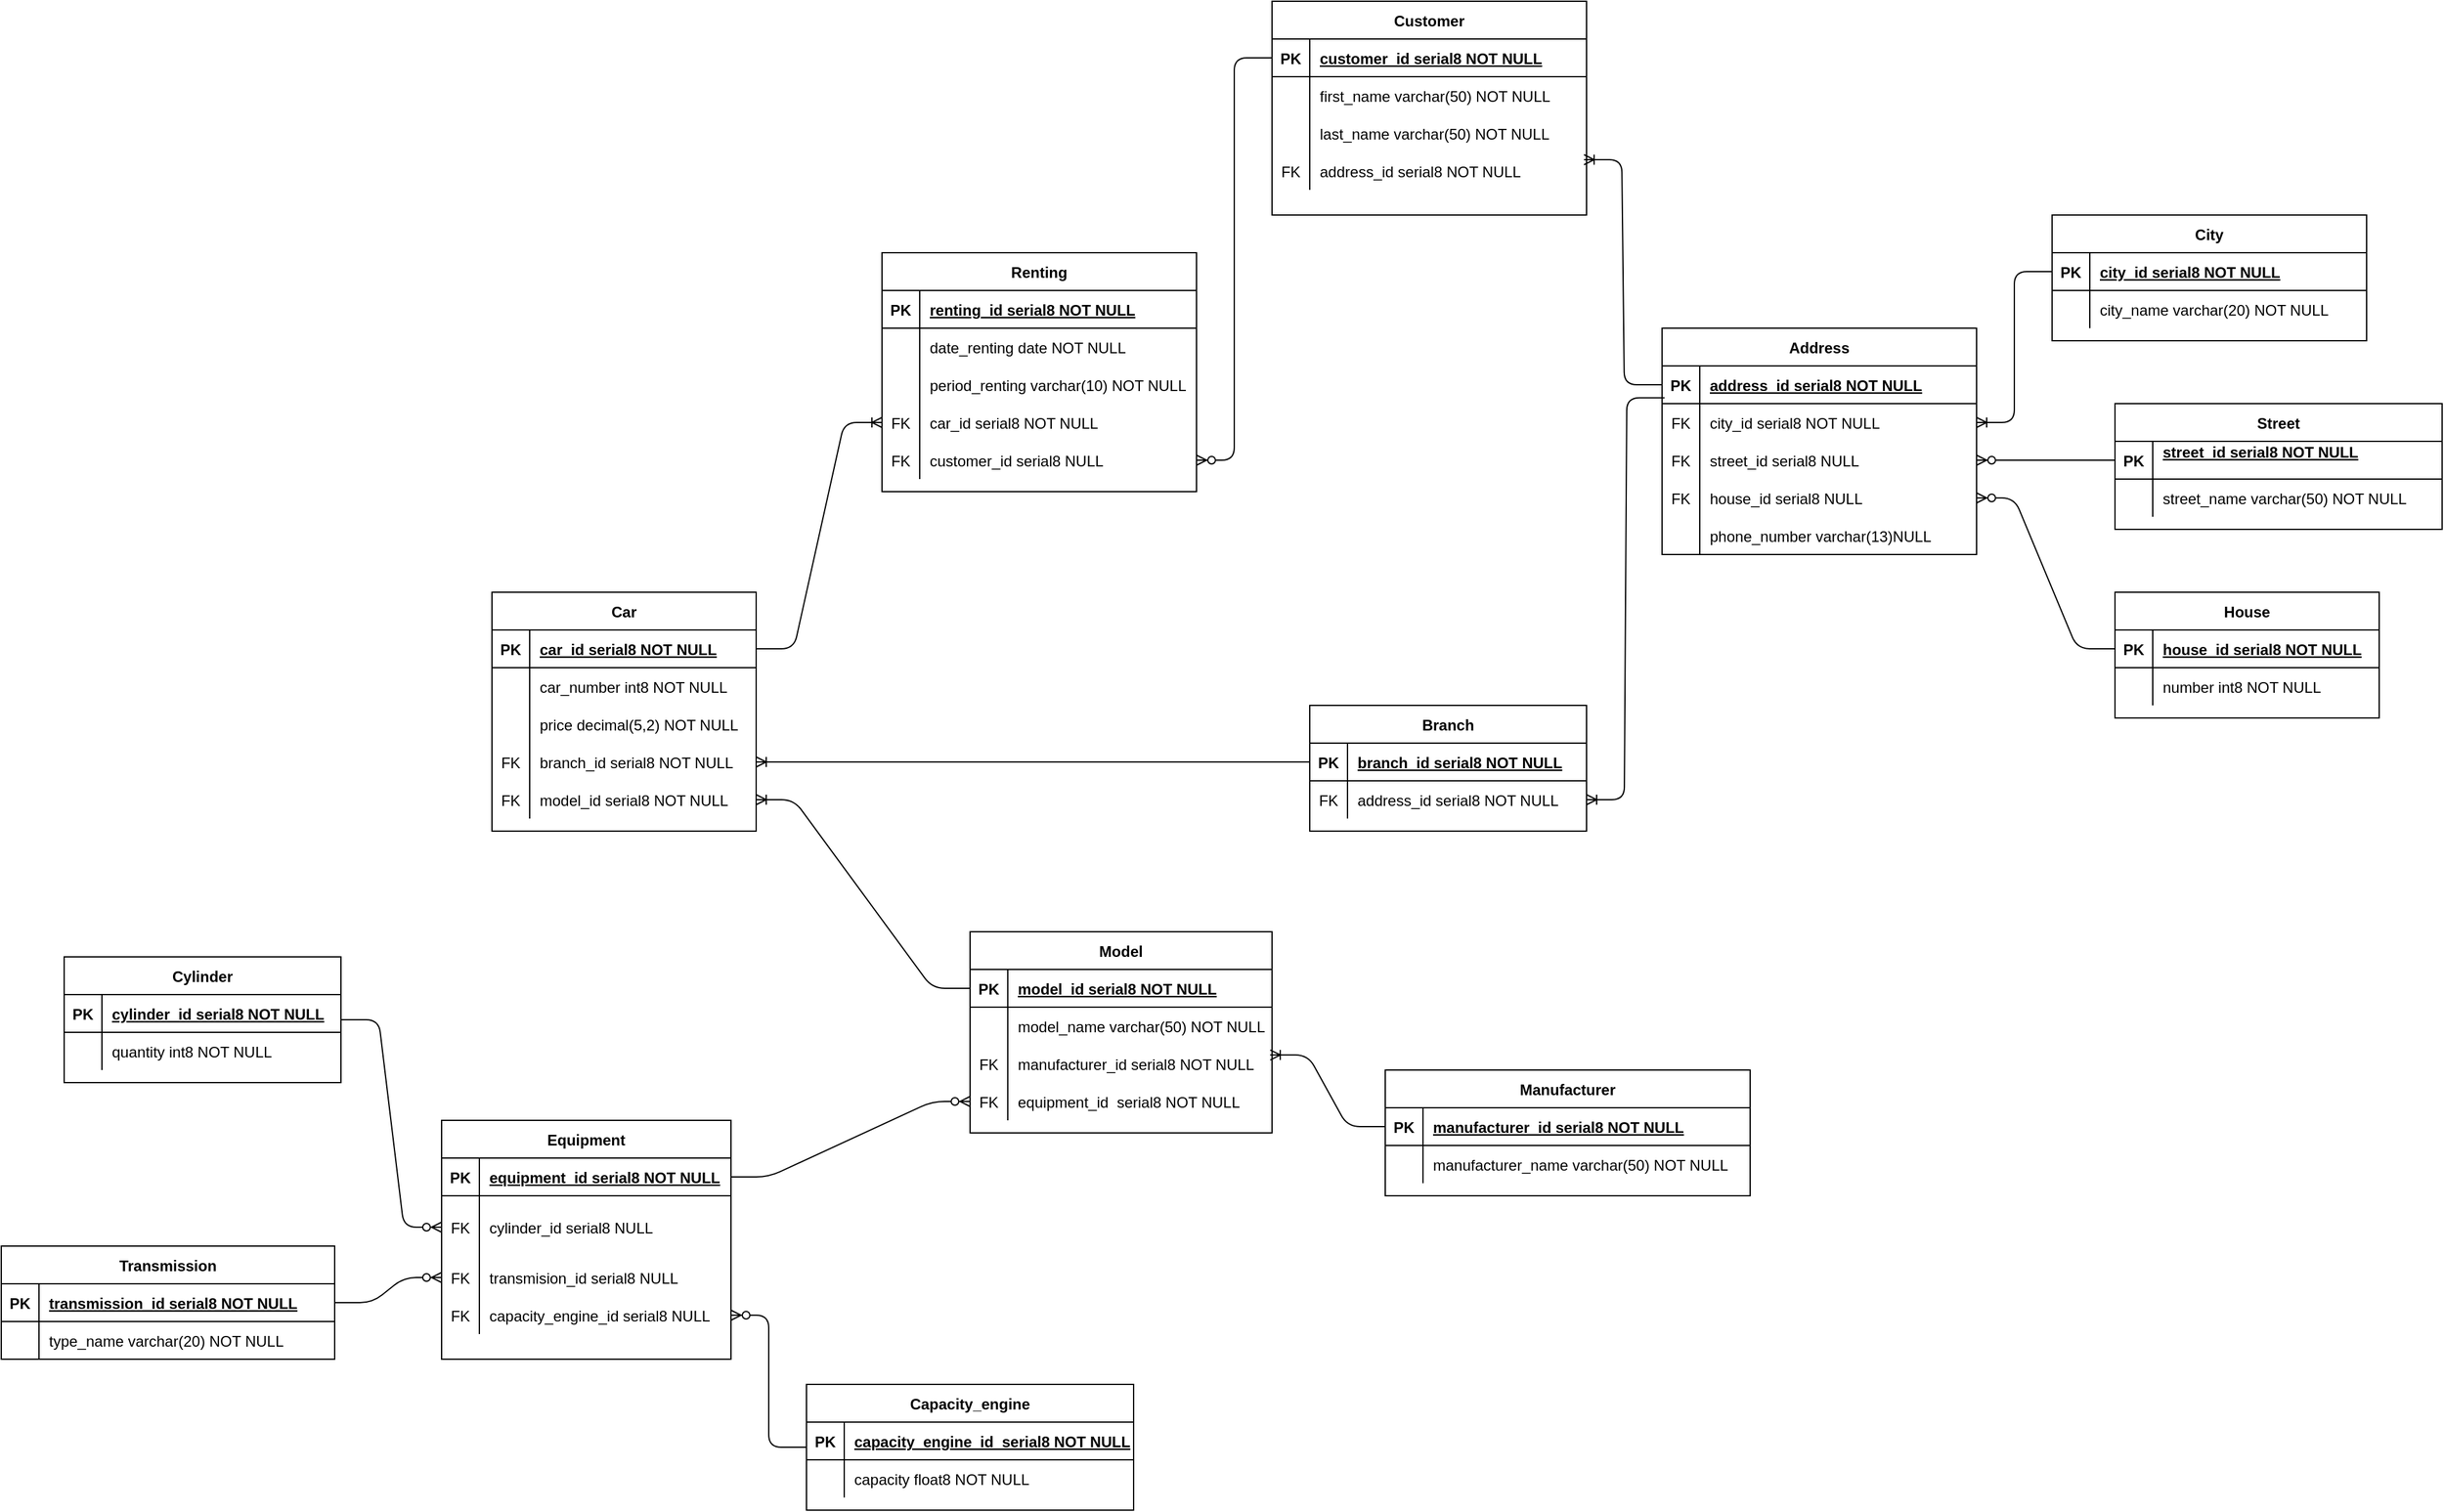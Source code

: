 <mxfile version="14.6.13" type="google"><diagram id="R2lEEEUBdFMjLlhIrx00" name="Page-1"><mxGraphModel dx="2708" dy="1895" grid="1" gridSize="10" guides="1" tooltips="1" connect="1" arrows="0" fold="1" page="1" pageScale="1" pageWidth="850" pageHeight="1100" math="0" shadow="0" extFonts="Permanent Marker^https://fonts.googleapis.com/css?family=Permanent+Marker"><root><mxCell id="0"/><mxCell id="1" parent="0"/><mxCell id="C-vyLk0tnHw3VtMMgP7b-2" value="Address" style="shape=table;startSize=30;container=1;collapsible=1;childLayout=tableLayout;fixedRows=1;rowLines=0;fontStyle=1;align=center;resizeLast=1;" parent="1" vertex="1"><mxGeometry x="630" y="120" width="250" height="180" as="geometry"/></mxCell><mxCell id="C-vyLk0tnHw3VtMMgP7b-3" value="" style="shape=partialRectangle;collapsible=0;dropTarget=0;pointerEvents=0;fillColor=none;points=[[0,0.5],[1,0.5]];portConstraint=eastwest;top=0;left=0;right=0;bottom=1;" parent="C-vyLk0tnHw3VtMMgP7b-2" vertex="1"><mxGeometry y="30" width="250" height="30" as="geometry"/></mxCell><mxCell id="C-vyLk0tnHw3VtMMgP7b-4" value="PK" style="shape=partialRectangle;overflow=hidden;connectable=0;fillColor=none;top=0;left=0;bottom=0;right=0;fontStyle=1;" parent="C-vyLk0tnHw3VtMMgP7b-3" vertex="1"><mxGeometry width="30" height="30" as="geometry"/></mxCell><mxCell id="C-vyLk0tnHw3VtMMgP7b-5" value="address_id serial8 NOT NULL" style="shape=partialRectangle;overflow=hidden;connectable=0;fillColor=none;top=0;left=0;bottom=0;right=0;align=left;spacingLeft=6;fontStyle=5;" parent="C-vyLk0tnHw3VtMMgP7b-3" vertex="1"><mxGeometry x="30" width="220" height="30" as="geometry"/></mxCell><mxCell id="C-vyLk0tnHw3VtMMgP7b-9" value="" style="shape=partialRectangle;collapsible=0;dropTarget=0;pointerEvents=0;fillColor=none;points=[[0,0.5],[1,0.5]];portConstraint=eastwest;top=0;left=0;right=0;bottom=0;" parent="C-vyLk0tnHw3VtMMgP7b-2" vertex="1"><mxGeometry y="60" width="250" height="30" as="geometry"/></mxCell><mxCell id="C-vyLk0tnHw3VtMMgP7b-10" value="FK" style="shape=partialRectangle;overflow=hidden;connectable=0;fillColor=none;top=0;left=0;bottom=0;right=0;" parent="C-vyLk0tnHw3VtMMgP7b-9" vertex="1"><mxGeometry width="30" height="30" as="geometry"/></mxCell><mxCell id="C-vyLk0tnHw3VtMMgP7b-11" value="city_id serial8 NOT NULL" style="shape=partialRectangle;overflow=hidden;connectable=0;fillColor=none;top=0;left=0;bottom=0;right=0;align=left;spacingLeft=6;" parent="C-vyLk0tnHw3VtMMgP7b-9" vertex="1"><mxGeometry x="30" width="220" height="30" as="geometry"/></mxCell><mxCell id="EBqHYZukkpAn7IfvHrwy-91" value="" style="shape=partialRectangle;collapsible=0;dropTarget=0;pointerEvents=0;fillColor=none;points=[[0,0.5],[1,0.5]];portConstraint=eastwest;top=0;left=0;right=0;bottom=0;" vertex="1" parent="C-vyLk0tnHw3VtMMgP7b-2"><mxGeometry y="90" width="250" height="30" as="geometry"/></mxCell><mxCell id="EBqHYZukkpAn7IfvHrwy-92" value="FK" style="shape=partialRectangle;overflow=hidden;connectable=0;fillColor=none;top=0;left=0;bottom=0;right=0;" vertex="1" parent="EBqHYZukkpAn7IfvHrwy-91"><mxGeometry width="30" height="30" as="geometry"/></mxCell><mxCell id="EBqHYZukkpAn7IfvHrwy-93" value="street_id serial8 NULL" style="shape=partialRectangle;overflow=hidden;connectable=0;fillColor=none;top=0;left=0;bottom=0;right=0;align=left;spacingLeft=6;" vertex="1" parent="EBqHYZukkpAn7IfvHrwy-91"><mxGeometry x="30" width="220" height="30" as="geometry"/></mxCell><mxCell id="EBqHYZukkpAn7IfvHrwy-94" value="" style="shape=partialRectangle;collapsible=0;dropTarget=0;pointerEvents=0;fillColor=none;points=[[0,0.5],[1,0.5]];portConstraint=eastwest;top=0;left=0;right=0;bottom=0;" vertex="1" parent="C-vyLk0tnHw3VtMMgP7b-2"><mxGeometry y="120" width="250" height="30" as="geometry"/></mxCell><mxCell id="EBqHYZukkpAn7IfvHrwy-95" value="FK" style="shape=partialRectangle;overflow=hidden;connectable=0;fillColor=none;top=0;left=0;bottom=0;right=0;" vertex="1" parent="EBqHYZukkpAn7IfvHrwy-94"><mxGeometry width="30" height="30" as="geometry"/></mxCell><mxCell id="EBqHYZukkpAn7IfvHrwy-96" value="house_id serial8 NULL" style="shape=partialRectangle;overflow=hidden;connectable=0;fillColor=none;top=0;left=0;bottom=0;right=0;align=left;spacingLeft=6;" vertex="1" parent="EBqHYZukkpAn7IfvHrwy-94"><mxGeometry x="30" width="220" height="30" as="geometry"/></mxCell><mxCell id="EBqHYZukkpAn7IfvHrwy-193" value="" style="shape=partialRectangle;collapsible=0;dropTarget=0;pointerEvents=0;fillColor=none;points=[[0,0.5],[1,0.5]];portConstraint=eastwest;top=0;left=0;right=0;bottom=0;" vertex="1" parent="C-vyLk0tnHw3VtMMgP7b-2"><mxGeometry y="150" width="250" height="30" as="geometry"/></mxCell><mxCell id="EBqHYZukkpAn7IfvHrwy-194" value="" style="shape=partialRectangle;overflow=hidden;connectable=0;fillColor=none;top=0;left=0;bottom=0;right=0;" vertex="1" parent="EBqHYZukkpAn7IfvHrwy-193"><mxGeometry width="30" height="30" as="geometry"/></mxCell><mxCell id="EBqHYZukkpAn7IfvHrwy-195" value="phone_number varchar(13)NULL" style="shape=partialRectangle;overflow=hidden;connectable=0;fillColor=none;top=0;left=0;bottom=0;right=0;align=left;spacingLeft=6;" vertex="1" parent="EBqHYZukkpAn7IfvHrwy-193"><mxGeometry x="30" width="220" height="30" as="geometry"/></mxCell><mxCell id="C-vyLk0tnHw3VtMMgP7b-23" value="Customer" style="shape=table;startSize=30;container=1;collapsible=1;childLayout=tableLayout;fixedRows=1;rowLines=0;fontStyle=1;align=center;resizeLast=1;" parent="1" vertex="1"><mxGeometry x="320" y="-140" width="250" height="170" as="geometry"/></mxCell><mxCell id="C-vyLk0tnHw3VtMMgP7b-24" value="" style="shape=partialRectangle;collapsible=0;dropTarget=0;pointerEvents=0;fillColor=none;points=[[0,0.5],[1,0.5]];portConstraint=eastwest;top=0;left=0;right=0;bottom=1;" parent="C-vyLk0tnHw3VtMMgP7b-23" vertex="1"><mxGeometry y="30" width="250" height="30" as="geometry"/></mxCell><mxCell id="C-vyLk0tnHw3VtMMgP7b-25" value="PK" style="shape=partialRectangle;overflow=hidden;connectable=0;fillColor=none;top=0;left=0;bottom=0;right=0;fontStyle=1;" parent="C-vyLk0tnHw3VtMMgP7b-24" vertex="1"><mxGeometry width="30" height="30" as="geometry"/></mxCell><mxCell id="C-vyLk0tnHw3VtMMgP7b-26" value="customer_id serial8 NOT NULL " style="shape=partialRectangle;overflow=hidden;connectable=0;fillColor=none;top=0;left=0;bottom=0;right=0;align=left;spacingLeft=6;fontStyle=5;" parent="C-vyLk0tnHw3VtMMgP7b-24" vertex="1"><mxGeometry x="30" width="220" height="30" as="geometry"/></mxCell><mxCell id="C-vyLk0tnHw3VtMMgP7b-27" value="" style="shape=partialRectangle;collapsible=0;dropTarget=0;pointerEvents=0;fillColor=none;points=[[0,0.5],[1,0.5]];portConstraint=eastwest;top=0;left=0;right=0;bottom=0;" parent="C-vyLk0tnHw3VtMMgP7b-23" vertex="1"><mxGeometry y="60" width="250" height="30" as="geometry"/></mxCell><mxCell id="C-vyLk0tnHw3VtMMgP7b-28" value="" style="shape=partialRectangle;overflow=hidden;connectable=0;fillColor=none;top=0;left=0;bottom=0;right=0;" parent="C-vyLk0tnHw3VtMMgP7b-27" vertex="1"><mxGeometry width="30" height="30" as="geometry"/></mxCell><mxCell id="C-vyLk0tnHw3VtMMgP7b-29" value="first_name varchar(50) NOT NULL" style="shape=partialRectangle;overflow=hidden;connectable=0;fillColor=none;top=0;left=0;bottom=0;right=0;align=left;spacingLeft=6;" parent="C-vyLk0tnHw3VtMMgP7b-27" vertex="1"><mxGeometry x="30" width="220" height="30" as="geometry"/></mxCell><mxCell id="EBqHYZukkpAn7IfvHrwy-2" value="" style="shape=partialRectangle;collapsible=0;dropTarget=0;pointerEvents=0;fillColor=none;points=[[0,0.5],[1,0.5]];portConstraint=eastwest;top=0;left=0;right=0;bottom=0;" vertex="1" parent="C-vyLk0tnHw3VtMMgP7b-23"><mxGeometry y="90" width="250" height="30" as="geometry"/></mxCell><mxCell id="EBqHYZukkpAn7IfvHrwy-3" value="" style="shape=partialRectangle;overflow=hidden;connectable=0;fillColor=none;top=0;left=0;bottom=0;right=0;" vertex="1" parent="EBqHYZukkpAn7IfvHrwy-2"><mxGeometry width="30" height="30" as="geometry"/></mxCell><mxCell id="EBqHYZukkpAn7IfvHrwy-4" value="last_name varchar(50) NOT NULL" style="shape=partialRectangle;overflow=hidden;connectable=0;fillColor=none;top=0;left=0;bottom=0;right=0;align=left;spacingLeft=6;" vertex="1" parent="EBqHYZukkpAn7IfvHrwy-2"><mxGeometry x="30" width="220" height="30" as="geometry"/></mxCell><mxCell id="EBqHYZukkpAn7IfvHrwy-117" value="" style="shape=partialRectangle;collapsible=0;dropTarget=0;pointerEvents=0;fillColor=none;points=[[0,0.5],[1,0.5]];portConstraint=eastwest;top=0;left=0;right=0;bottom=0;" vertex="1" parent="C-vyLk0tnHw3VtMMgP7b-23"><mxGeometry y="120" width="250" height="30" as="geometry"/></mxCell><mxCell id="EBqHYZukkpAn7IfvHrwy-118" value="FK" style="shape=partialRectangle;overflow=hidden;connectable=0;fillColor=none;top=0;left=0;bottom=0;right=0;" vertex="1" parent="EBqHYZukkpAn7IfvHrwy-117"><mxGeometry width="30" height="30" as="geometry"/></mxCell><mxCell id="EBqHYZukkpAn7IfvHrwy-119" value="address_id serial8 NOT NULL" style="shape=partialRectangle;overflow=hidden;connectable=0;fillColor=none;top=0;left=0;bottom=0;right=0;align=left;spacingLeft=6;" vertex="1" parent="EBqHYZukkpAn7IfvHrwy-117"><mxGeometry x="30" width="220" height="30" as="geometry"/></mxCell><mxCell id="EBqHYZukkpAn7IfvHrwy-8" value="Branch" style="shape=table;startSize=30;container=1;collapsible=1;childLayout=tableLayout;fixedRows=1;rowLines=0;fontStyle=1;align=center;resizeLast=1;" vertex="1" parent="1"><mxGeometry x="350" y="420" width="220" height="100" as="geometry"/></mxCell><mxCell id="EBqHYZukkpAn7IfvHrwy-9" value="" style="shape=partialRectangle;collapsible=0;dropTarget=0;pointerEvents=0;fillColor=none;top=0;left=0;bottom=1;right=0;points=[[0,0.5],[1,0.5]];portConstraint=eastwest;" vertex="1" parent="EBqHYZukkpAn7IfvHrwy-8"><mxGeometry y="30" width="220" height="30" as="geometry"/></mxCell><mxCell id="EBqHYZukkpAn7IfvHrwy-10" value="PK" style="shape=partialRectangle;connectable=0;fillColor=none;top=0;left=0;bottom=0;right=0;fontStyle=1;overflow=hidden;" vertex="1" parent="EBqHYZukkpAn7IfvHrwy-9"><mxGeometry width="30" height="30" as="geometry"/></mxCell><mxCell id="EBqHYZukkpAn7IfvHrwy-11" value="branch_id serial8 NOT NULL" style="shape=partialRectangle;connectable=0;fillColor=none;top=0;left=0;bottom=0;right=0;align=left;spacingLeft=6;fontStyle=5;overflow=hidden;" vertex="1" parent="EBqHYZukkpAn7IfvHrwy-9"><mxGeometry x="30" width="190" height="30" as="geometry"/></mxCell><mxCell id="EBqHYZukkpAn7IfvHrwy-18" value="" style="shape=partialRectangle;collapsible=0;dropTarget=0;pointerEvents=0;fillColor=none;top=0;left=0;bottom=0;right=0;points=[[0,0.5],[1,0.5]];portConstraint=eastwest;" vertex="1" parent="EBqHYZukkpAn7IfvHrwy-8"><mxGeometry y="60" width="220" height="30" as="geometry"/></mxCell><mxCell id="EBqHYZukkpAn7IfvHrwy-19" value="FK" style="shape=partialRectangle;connectable=0;fillColor=none;top=0;left=0;bottom=0;right=0;editable=1;overflow=hidden;" vertex="1" parent="EBqHYZukkpAn7IfvHrwy-18"><mxGeometry width="30" height="30" as="geometry"/></mxCell><mxCell id="EBqHYZukkpAn7IfvHrwy-20" value="address_id serial8 NOT NULL" style="shape=partialRectangle;connectable=0;fillColor=none;top=0;left=0;bottom=0;right=0;align=left;spacingLeft=6;overflow=hidden;" vertex="1" parent="EBqHYZukkpAn7IfvHrwy-18"><mxGeometry x="30" width="190" height="30" as="geometry"/></mxCell><mxCell id="EBqHYZukkpAn7IfvHrwy-21" value="Car" style="shape=table;startSize=30;container=1;collapsible=1;childLayout=tableLayout;fixedRows=1;rowLines=0;fontStyle=1;align=center;resizeLast=1;" vertex="1" parent="1"><mxGeometry x="-300" y="330" width="210" height="190" as="geometry"/></mxCell><mxCell id="EBqHYZukkpAn7IfvHrwy-22" value="" style="shape=partialRectangle;collapsible=0;dropTarget=0;pointerEvents=0;fillColor=none;top=0;left=0;bottom=1;right=0;points=[[0,0.5],[1,0.5]];portConstraint=eastwest;" vertex="1" parent="EBqHYZukkpAn7IfvHrwy-21"><mxGeometry y="30" width="210" height="30" as="geometry"/></mxCell><mxCell id="EBqHYZukkpAn7IfvHrwy-23" value="PK" style="shape=partialRectangle;connectable=0;fillColor=none;top=0;left=0;bottom=0;right=0;fontStyle=1;overflow=hidden;" vertex="1" parent="EBqHYZukkpAn7IfvHrwy-22"><mxGeometry width="30" height="30" as="geometry"/></mxCell><mxCell id="EBqHYZukkpAn7IfvHrwy-24" value="car_id serial8 NOT NULL" style="shape=partialRectangle;connectable=0;fillColor=none;top=0;left=0;bottom=0;right=0;align=left;spacingLeft=6;fontStyle=5;overflow=hidden;" vertex="1" parent="EBqHYZukkpAn7IfvHrwy-22"><mxGeometry x="30" width="180" height="30" as="geometry"/></mxCell><mxCell id="EBqHYZukkpAn7IfvHrwy-25" value="" style="shape=partialRectangle;collapsible=0;dropTarget=0;pointerEvents=0;fillColor=none;top=0;left=0;bottom=0;right=0;points=[[0,0.5],[1,0.5]];portConstraint=eastwest;" vertex="1" parent="EBqHYZukkpAn7IfvHrwy-21"><mxGeometry y="60" width="210" height="30" as="geometry"/></mxCell><mxCell id="EBqHYZukkpAn7IfvHrwy-26" value="" style="shape=partialRectangle;connectable=0;fillColor=none;top=0;left=0;bottom=0;right=0;editable=1;overflow=hidden;" vertex="1" parent="EBqHYZukkpAn7IfvHrwy-25"><mxGeometry width="30" height="30" as="geometry"/></mxCell><mxCell id="EBqHYZukkpAn7IfvHrwy-27" value="car_number int8 NOT NULL" style="shape=partialRectangle;connectable=0;fillColor=none;top=0;left=0;bottom=0;right=0;align=left;spacingLeft=6;overflow=hidden;" vertex="1" parent="EBqHYZukkpAn7IfvHrwy-25"><mxGeometry x="30" width="180" height="30" as="geometry"/></mxCell><mxCell id="EBqHYZukkpAn7IfvHrwy-28" value="" style="shape=partialRectangle;collapsible=0;dropTarget=0;pointerEvents=0;fillColor=none;top=0;left=0;bottom=0;right=0;points=[[0,0.5],[1,0.5]];portConstraint=eastwest;" vertex="1" parent="EBqHYZukkpAn7IfvHrwy-21"><mxGeometry y="90" width="210" height="30" as="geometry"/></mxCell><mxCell id="EBqHYZukkpAn7IfvHrwy-29" value="" style="shape=partialRectangle;connectable=0;fillColor=none;top=0;left=0;bottom=0;right=0;editable=1;overflow=hidden;" vertex="1" parent="EBqHYZukkpAn7IfvHrwy-28"><mxGeometry width="30" height="30" as="geometry"/></mxCell><mxCell id="EBqHYZukkpAn7IfvHrwy-30" value="price decimal(5,2) NOT NULL" style="shape=partialRectangle;connectable=0;fillColor=none;top=0;left=0;bottom=0;right=0;align=left;spacingLeft=6;overflow=hidden;" vertex="1" parent="EBqHYZukkpAn7IfvHrwy-28"><mxGeometry x="30" width="180" height="30" as="geometry"/></mxCell><mxCell id="EBqHYZukkpAn7IfvHrwy-123" value="" style="shape=partialRectangle;collapsible=0;dropTarget=0;pointerEvents=0;fillColor=none;top=0;left=0;bottom=0;right=0;points=[[0,0.5],[1,0.5]];portConstraint=eastwest;" vertex="1" parent="EBqHYZukkpAn7IfvHrwy-21"><mxGeometry y="120" width="210" height="30" as="geometry"/></mxCell><mxCell id="EBqHYZukkpAn7IfvHrwy-124" value="FK" style="shape=partialRectangle;connectable=0;fillColor=none;top=0;left=0;bottom=0;right=0;editable=1;overflow=hidden;" vertex="1" parent="EBqHYZukkpAn7IfvHrwy-123"><mxGeometry width="30" height="30" as="geometry"/></mxCell><mxCell id="EBqHYZukkpAn7IfvHrwy-125" value="branch_id serial8 NOT NULL" style="shape=partialRectangle;connectable=0;fillColor=none;top=0;left=0;bottom=0;right=0;align=left;spacingLeft=6;overflow=hidden;" vertex="1" parent="EBqHYZukkpAn7IfvHrwy-123"><mxGeometry x="30" width="180" height="30" as="geometry"/></mxCell><mxCell id="EBqHYZukkpAn7IfvHrwy-126" value="" style="shape=partialRectangle;collapsible=0;dropTarget=0;pointerEvents=0;fillColor=none;top=0;left=0;bottom=0;right=0;points=[[0,0.5],[1,0.5]];portConstraint=eastwest;" vertex="1" parent="EBqHYZukkpAn7IfvHrwy-21"><mxGeometry y="150" width="210" height="30" as="geometry"/></mxCell><mxCell id="EBqHYZukkpAn7IfvHrwy-127" value="FK" style="shape=partialRectangle;connectable=0;fillColor=none;top=0;left=0;bottom=0;right=0;editable=1;overflow=hidden;" vertex="1" parent="EBqHYZukkpAn7IfvHrwy-126"><mxGeometry width="30" height="30" as="geometry"/></mxCell><mxCell id="EBqHYZukkpAn7IfvHrwy-128" value="model_id serial8 NOT NULL" style="shape=partialRectangle;connectable=0;fillColor=none;top=0;left=0;bottom=0;right=0;align=left;spacingLeft=6;overflow=hidden;" vertex="1" parent="EBqHYZukkpAn7IfvHrwy-126"><mxGeometry x="30" width="180" height="30" as="geometry"/></mxCell><mxCell id="EBqHYZukkpAn7IfvHrwy-34" value="Manufacturer" style="shape=table;startSize=30;container=1;collapsible=1;childLayout=tableLayout;fixedRows=1;rowLines=0;fontStyle=1;align=center;resizeLast=1;" vertex="1" parent="1"><mxGeometry x="410" y="710" width="290" height="100" as="geometry"/></mxCell><mxCell id="EBqHYZukkpAn7IfvHrwy-35" value="" style="shape=partialRectangle;collapsible=0;dropTarget=0;pointerEvents=0;fillColor=none;top=0;left=0;bottom=1;right=0;points=[[0,0.5],[1,0.5]];portConstraint=eastwest;" vertex="1" parent="EBqHYZukkpAn7IfvHrwy-34"><mxGeometry y="30" width="290" height="30" as="geometry"/></mxCell><mxCell id="EBqHYZukkpAn7IfvHrwy-36" value="PK" style="shape=partialRectangle;connectable=0;fillColor=none;top=0;left=0;bottom=0;right=0;fontStyle=1;overflow=hidden;" vertex="1" parent="EBqHYZukkpAn7IfvHrwy-35"><mxGeometry width="30" height="30" as="geometry"/></mxCell><mxCell id="EBqHYZukkpAn7IfvHrwy-37" value="manufacturer_id serial8 NOT NULL" style="shape=partialRectangle;connectable=0;fillColor=none;top=0;left=0;bottom=0;right=0;align=left;spacingLeft=6;fontStyle=5;overflow=hidden;" vertex="1" parent="EBqHYZukkpAn7IfvHrwy-35"><mxGeometry x="30" width="260" height="30" as="geometry"/></mxCell><mxCell id="EBqHYZukkpAn7IfvHrwy-38" value="" style="shape=partialRectangle;collapsible=0;dropTarget=0;pointerEvents=0;fillColor=none;top=0;left=0;bottom=0;right=0;points=[[0,0.5],[1,0.5]];portConstraint=eastwest;" vertex="1" parent="EBqHYZukkpAn7IfvHrwy-34"><mxGeometry y="60" width="290" height="30" as="geometry"/></mxCell><mxCell id="EBqHYZukkpAn7IfvHrwy-39" value="" style="shape=partialRectangle;connectable=0;fillColor=none;top=0;left=0;bottom=0;right=0;editable=1;overflow=hidden;" vertex="1" parent="EBqHYZukkpAn7IfvHrwy-38"><mxGeometry width="30" height="30" as="geometry"/></mxCell><mxCell id="EBqHYZukkpAn7IfvHrwy-40" value="manufacturer_name varchar(50) NOT NULL" style="shape=partialRectangle;connectable=0;fillColor=none;top=0;left=0;bottom=0;right=0;align=left;spacingLeft=6;overflow=hidden;" vertex="1" parent="EBqHYZukkpAn7IfvHrwy-38"><mxGeometry x="30" width="260" height="30" as="geometry"/></mxCell><mxCell id="EBqHYZukkpAn7IfvHrwy-47" value="Model" style="shape=table;startSize=30;container=1;collapsible=1;childLayout=tableLayout;fixedRows=1;rowLines=0;fontStyle=1;align=center;resizeLast=1;" vertex="1" parent="1"><mxGeometry x="80" y="600" width="240" height="160" as="geometry"/></mxCell><mxCell id="EBqHYZukkpAn7IfvHrwy-48" value="" style="shape=partialRectangle;collapsible=0;dropTarget=0;pointerEvents=0;fillColor=none;top=0;left=0;bottom=1;right=0;points=[[0,0.5],[1,0.5]];portConstraint=eastwest;" vertex="1" parent="EBqHYZukkpAn7IfvHrwy-47"><mxGeometry y="30" width="240" height="30" as="geometry"/></mxCell><mxCell id="EBqHYZukkpAn7IfvHrwy-49" value="PK" style="shape=partialRectangle;connectable=0;fillColor=none;top=0;left=0;bottom=0;right=0;fontStyle=1;overflow=hidden;" vertex="1" parent="EBqHYZukkpAn7IfvHrwy-48"><mxGeometry width="30" height="30" as="geometry"/></mxCell><mxCell id="EBqHYZukkpAn7IfvHrwy-50" value="model_id serial8 NOT NULL" style="shape=partialRectangle;connectable=0;fillColor=none;top=0;left=0;bottom=0;right=0;align=left;spacingLeft=6;fontStyle=5;overflow=hidden;" vertex="1" parent="EBqHYZukkpAn7IfvHrwy-48"><mxGeometry x="30" width="210" height="30" as="geometry"/></mxCell><mxCell id="EBqHYZukkpAn7IfvHrwy-51" value="" style="shape=partialRectangle;collapsible=0;dropTarget=0;pointerEvents=0;fillColor=none;top=0;left=0;bottom=0;right=0;points=[[0,0.5],[1,0.5]];portConstraint=eastwest;" vertex="1" parent="EBqHYZukkpAn7IfvHrwy-47"><mxGeometry y="60" width="240" height="30" as="geometry"/></mxCell><mxCell id="EBqHYZukkpAn7IfvHrwy-52" value="" style="shape=partialRectangle;connectable=0;fillColor=none;top=0;left=0;bottom=0;right=0;editable=1;overflow=hidden;" vertex="1" parent="EBqHYZukkpAn7IfvHrwy-51"><mxGeometry width="30" height="30" as="geometry"/></mxCell><mxCell id="EBqHYZukkpAn7IfvHrwy-53" value="model_name varchar(50) NOT NULL" style="shape=partialRectangle;connectable=0;fillColor=none;top=0;left=0;bottom=0;right=0;align=left;spacingLeft=6;overflow=hidden;" vertex="1" parent="EBqHYZukkpAn7IfvHrwy-51"><mxGeometry x="30" width="210" height="30" as="geometry"/></mxCell><mxCell id="EBqHYZukkpAn7IfvHrwy-100" value="" style="shape=partialRectangle;collapsible=0;dropTarget=0;pointerEvents=0;fillColor=none;top=0;left=0;bottom=0;right=0;points=[[0,0.5],[1,0.5]];portConstraint=eastwest;" vertex="1" parent="EBqHYZukkpAn7IfvHrwy-47"><mxGeometry y="90" width="240" height="30" as="geometry"/></mxCell><mxCell id="EBqHYZukkpAn7IfvHrwy-101" value="FK" style="shape=partialRectangle;connectable=0;fillColor=none;top=0;left=0;bottom=0;right=0;editable=1;overflow=hidden;" vertex="1" parent="EBqHYZukkpAn7IfvHrwy-100"><mxGeometry width="30" height="30" as="geometry"/></mxCell><mxCell id="EBqHYZukkpAn7IfvHrwy-102" value="manufacturer_id serial8 NOT NULL" style="shape=partialRectangle;connectable=0;fillColor=none;top=0;left=0;bottom=0;right=0;align=left;spacingLeft=6;overflow=hidden;" vertex="1" parent="EBqHYZukkpAn7IfvHrwy-100"><mxGeometry x="30" width="210" height="30" as="geometry"/></mxCell><mxCell id="EBqHYZukkpAn7IfvHrwy-197" value="" style="shape=partialRectangle;collapsible=0;dropTarget=0;pointerEvents=0;fillColor=none;top=0;left=0;bottom=0;right=0;points=[[0,0.5],[1,0.5]];portConstraint=eastwest;" vertex="1" parent="EBqHYZukkpAn7IfvHrwy-47"><mxGeometry y="120" width="240" height="30" as="geometry"/></mxCell><mxCell id="EBqHYZukkpAn7IfvHrwy-198" value="FK" style="shape=partialRectangle;connectable=0;fillColor=none;top=0;left=0;bottom=0;right=0;editable=1;overflow=hidden;" vertex="1" parent="EBqHYZukkpAn7IfvHrwy-197"><mxGeometry width="30" height="30" as="geometry"/></mxCell><mxCell id="EBqHYZukkpAn7IfvHrwy-199" value="equipment_id  serial8 NOT NULL" style="shape=partialRectangle;connectable=0;fillColor=none;top=0;left=0;bottom=0;right=0;align=left;spacingLeft=6;overflow=hidden;" vertex="1" parent="EBqHYZukkpAn7IfvHrwy-197"><mxGeometry x="30" width="210" height="30" as="geometry"/></mxCell><mxCell id="EBqHYZukkpAn7IfvHrwy-60" value="Transmission" style="shape=table;startSize=30;container=1;collapsible=1;childLayout=tableLayout;fixedRows=1;rowLines=0;fontStyle=1;align=center;resizeLast=1;" vertex="1" parent="1"><mxGeometry x="-690" y="850" width="265" height="90" as="geometry"/></mxCell><mxCell id="EBqHYZukkpAn7IfvHrwy-61" value="" style="shape=partialRectangle;collapsible=0;dropTarget=0;pointerEvents=0;fillColor=none;top=0;left=0;bottom=1;right=0;points=[[0,0.5],[1,0.5]];portConstraint=eastwest;" vertex="1" parent="EBqHYZukkpAn7IfvHrwy-60"><mxGeometry y="30" width="265" height="30" as="geometry"/></mxCell><mxCell id="EBqHYZukkpAn7IfvHrwy-62" value="PK" style="shape=partialRectangle;connectable=0;fillColor=none;top=0;left=0;bottom=0;right=0;fontStyle=1;overflow=hidden;" vertex="1" parent="EBqHYZukkpAn7IfvHrwy-61"><mxGeometry width="30" height="30" as="geometry"/></mxCell><mxCell id="EBqHYZukkpAn7IfvHrwy-63" value="transmission_id serial8 NOT NULL" style="shape=partialRectangle;connectable=0;fillColor=none;top=0;left=0;bottom=0;right=0;align=left;spacingLeft=6;fontStyle=5;overflow=hidden;" vertex="1" parent="EBqHYZukkpAn7IfvHrwy-61"><mxGeometry x="30" width="235" height="30" as="geometry"/></mxCell><mxCell id="EBqHYZukkpAn7IfvHrwy-64" value="" style="shape=partialRectangle;collapsible=0;dropTarget=0;pointerEvents=0;fillColor=none;top=0;left=0;bottom=0;right=0;points=[[0,0.5],[1,0.5]];portConstraint=eastwest;" vertex="1" parent="EBqHYZukkpAn7IfvHrwy-60"><mxGeometry y="60" width="265" height="30" as="geometry"/></mxCell><mxCell id="EBqHYZukkpAn7IfvHrwy-65" value="" style="shape=partialRectangle;connectable=0;fillColor=none;top=0;left=0;bottom=0;right=0;editable=1;overflow=hidden;" vertex="1" parent="EBqHYZukkpAn7IfvHrwy-64"><mxGeometry width="30" height="30" as="geometry"/></mxCell><mxCell id="EBqHYZukkpAn7IfvHrwy-66" value="type_name varchar(20) NOT NULL" style="shape=partialRectangle;connectable=0;fillColor=none;top=0;left=0;bottom=0;right=0;align=left;spacingLeft=6;overflow=hidden;" vertex="1" parent="EBqHYZukkpAn7IfvHrwy-64"><mxGeometry x="30" width="235" height="30" as="geometry"/></mxCell><mxCell id="EBqHYZukkpAn7IfvHrwy-73" value="City" style="shape=table;startSize=30;container=1;collapsible=1;childLayout=tableLayout;fixedRows=1;rowLines=0;fontStyle=1;align=center;resizeLast=1;" vertex="1" parent="1"><mxGeometry x="940" y="30" width="250" height="100" as="geometry"/></mxCell><mxCell id="EBqHYZukkpAn7IfvHrwy-74" value="" style="shape=partialRectangle;collapsible=0;dropTarget=0;pointerEvents=0;fillColor=none;top=0;left=0;bottom=1;right=0;points=[[0,0.5],[1,0.5]];portConstraint=eastwest;" vertex="1" parent="EBqHYZukkpAn7IfvHrwy-73"><mxGeometry y="30" width="250" height="30" as="geometry"/></mxCell><mxCell id="EBqHYZukkpAn7IfvHrwy-75" value="PK" style="shape=partialRectangle;connectable=0;fillColor=none;top=0;left=0;bottom=0;right=0;fontStyle=1;overflow=hidden;" vertex="1" parent="EBqHYZukkpAn7IfvHrwy-74"><mxGeometry width="30" height="30" as="geometry"/></mxCell><mxCell id="EBqHYZukkpAn7IfvHrwy-76" value="city_id serial8 NOT NULL" style="shape=partialRectangle;connectable=0;fillColor=none;top=0;left=0;bottom=0;right=0;align=left;spacingLeft=6;fontStyle=5;overflow=hidden;" vertex="1" parent="EBqHYZukkpAn7IfvHrwy-74"><mxGeometry x="30" width="220" height="30" as="geometry"/></mxCell><mxCell id="EBqHYZukkpAn7IfvHrwy-80" value="" style="shape=partialRectangle;collapsible=0;dropTarget=0;pointerEvents=0;fillColor=none;top=0;left=0;bottom=0;right=0;points=[[0,0.5],[1,0.5]];portConstraint=eastwest;" vertex="1" parent="EBqHYZukkpAn7IfvHrwy-73"><mxGeometry y="60" width="250" height="30" as="geometry"/></mxCell><mxCell id="EBqHYZukkpAn7IfvHrwy-81" value="" style="shape=partialRectangle;connectable=0;fillColor=none;top=0;left=0;bottom=0;right=0;editable=1;overflow=hidden;" vertex="1" parent="EBqHYZukkpAn7IfvHrwy-80"><mxGeometry width="30" height="30" as="geometry"/></mxCell><mxCell id="EBqHYZukkpAn7IfvHrwy-82" value="city_name varchar(20) NOT NULL" style="shape=partialRectangle;connectable=0;fillColor=none;top=0;left=0;bottom=0;right=0;align=left;spacingLeft=6;overflow=hidden;" vertex="1" parent="EBqHYZukkpAn7IfvHrwy-80"><mxGeometry x="30" width="220" height="30" as="geometry"/></mxCell><mxCell id="EBqHYZukkpAn7IfvHrwy-86" value="" style="edgeStyle=entityRelationEdgeStyle;fontSize=12;html=1;endArrow=ERoneToMany;exitX=0;exitY=0.5;exitDx=0;exitDy=0;" edge="1" parent="1" source="EBqHYZukkpAn7IfvHrwy-74" target="C-vyLk0tnHw3VtMMgP7b-9"><mxGeometry width="100" height="100" relative="1" as="geometry"><mxPoint x="920" y="290" as="sourcePoint"/><mxPoint x="470" y="170" as="targetPoint"/></mxGeometry></mxCell><mxCell id="EBqHYZukkpAn7IfvHrwy-103" value="" style="edgeStyle=entityRelationEdgeStyle;fontSize=12;html=1;endArrow=ERzeroToMany;endFill=1;entryX=0;entryY=0.5;entryDx=0;entryDy=0;" edge="1" parent="1" source="EBqHYZukkpAn7IfvHrwy-61" target="EBqHYZukkpAn7IfvHrwy-154"><mxGeometry width="100" height="100" relative="1" as="geometry"><mxPoint x="190" y="820" as="sourcePoint"/><mxPoint x="290" y="720" as="targetPoint"/></mxGeometry></mxCell><mxCell id="EBqHYZukkpAn7IfvHrwy-104" value="" style="edgeStyle=entityRelationEdgeStyle;fontSize=12;html=1;endArrow=ERoneToMany;entryX=0.994;entryY=0.267;entryDx=0;entryDy=0;entryPerimeter=0;exitX=0;exitY=0.5;exitDx=0;exitDy=0;" edge="1" parent="1" source="EBqHYZukkpAn7IfvHrwy-35" target="EBqHYZukkpAn7IfvHrwy-100"><mxGeometry width="100" height="100" relative="1" as="geometry"><mxPoint x="190" y="790" as="sourcePoint"/><mxPoint x="290" y="690" as="targetPoint"/></mxGeometry></mxCell><mxCell id="EBqHYZukkpAn7IfvHrwy-105" value="" style="edgeStyle=entityRelationEdgeStyle;fontSize=12;html=1;endArrow=ERoneToMany;" edge="1" parent="1" source="EBqHYZukkpAn7IfvHrwy-48" target="EBqHYZukkpAn7IfvHrwy-126"><mxGeometry width="100" height="100" relative="1" as="geometry"><mxPoint x="190" y="690" as="sourcePoint"/><mxPoint x="320" y="480" as="targetPoint"/></mxGeometry></mxCell><mxCell id="EBqHYZukkpAn7IfvHrwy-122" value="" style="edgeStyle=entityRelationEdgeStyle;fontSize=12;html=1;endArrow=ERoneToMany;exitX=0;exitY=0.5;exitDx=0;exitDy=0;entryX=1;entryY=0.5;entryDx=0;entryDy=0;" edge="1" parent="1" source="EBqHYZukkpAn7IfvHrwy-9" target="EBqHYZukkpAn7IfvHrwy-123"><mxGeometry width="100" height="100" relative="1" as="geometry"><mxPoint x="480" y="520" as="sourcePoint"/><mxPoint x="340" y="420" as="targetPoint"/></mxGeometry></mxCell><mxCell id="EBqHYZukkpAn7IfvHrwy-129" value="" style="edgeStyle=entityRelationEdgeStyle;fontSize=12;html=1;endArrow=ERoneToMany;exitX=0.008;exitY=0.844;exitDx=0;exitDy=0;exitPerimeter=0;entryX=1;entryY=0.5;entryDx=0;entryDy=0;" edge="1" parent="1" source="C-vyLk0tnHw3VtMMgP7b-3" target="EBqHYZukkpAn7IfvHrwy-18"><mxGeometry width="100" height="100" relative="1" as="geometry"><mxPoint x="780" y="440" as="sourcePoint"/><mxPoint x="880" y="340" as="targetPoint"/></mxGeometry></mxCell><mxCell id="EBqHYZukkpAn7IfvHrwy-133" value="" style="edgeStyle=entityRelationEdgeStyle;fontSize=12;html=1;endArrow=ERoneToMany;exitX=0;exitY=0.5;exitDx=0;exitDy=0;entryX=0.992;entryY=0.2;entryDx=0;entryDy=0;entryPerimeter=0;" edge="1" parent="1" source="C-vyLk0tnHw3VtMMgP7b-3" target="EBqHYZukkpAn7IfvHrwy-117"><mxGeometry width="100" height="100" relative="1" as="geometry"><mxPoint x="480" y="240" as="sourcePoint"/><mxPoint x="580" y="140" as="targetPoint"/></mxGeometry></mxCell><mxCell id="EBqHYZukkpAn7IfvHrwy-147" value="Equipment" style="shape=table;startSize=30;container=1;collapsible=1;childLayout=tableLayout;fixedRows=1;rowLines=0;fontStyle=1;align=center;resizeLast=1;" vertex="1" parent="1"><mxGeometry x="-340" y="750" width="230" height="190" as="geometry"/></mxCell><mxCell id="EBqHYZukkpAn7IfvHrwy-148" value="" style="shape=partialRectangle;collapsible=0;dropTarget=0;pointerEvents=0;fillColor=none;top=0;left=0;bottom=1;right=0;points=[[0,0.5],[1,0.5]];portConstraint=eastwest;" vertex="1" parent="EBqHYZukkpAn7IfvHrwy-147"><mxGeometry y="30" width="230" height="30" as="geometry"/></mxCell><mxCell id="EBqHYZukkpAn7IfvHrwy-149" value="PK" style="shape=partialRectangle;connectable=0;fillColor=none;top=0;left=0;bottom=0;right=0;fontStyle=1;overflow=hidden;" vertex="1" parent="EBqHYZukkpAn7IfvHrwy-148"><mxGeometry width="30" height="30" as="geometry"/></mxCell><mxCell id="EBqHYZukkpAn7IfvHrwy-150" value="equipment_id serial8 NOT NULL" style="shape=partialRectangle;connectable=0;fillColor=none;top=0;left=0;bottom=0;right=0;align=left;spacingLeft=6;fontStyle=5;overflow=hidden;" vertex="1" parent="EBqHYZukkpAn7IfvHrwy-148"><mxGeometry x="30" width="200" height="30" as="geometry"/></mxCell><mxCell id="EBqHYZukkpAn7IfvHrwy-151" value="" style="shape=partialRectangle;collapsible=0;dropTarget=0;pointerEvents=0;fillColor=none;top=0;left=0;bottom=0;right=0;points=[[0,0.5],[1,0.5]];portConstraint=eastwest;" vertex="1" parent="EBqHYZukkpAn7IfvHrwy-147"><mxGeometry y="60" width="230" height="50" as="geometry"/></mxCell><mxCell id="EBqHYZukkpAn7IfvHrwy-152" value="FK" style="shape=partialRectangle;connectable=0;fillColor=none;top=0;left=0;bottom=0;right=0;editable=1;overflow=hidden;" vertex="1" parent="EBqHYZukkpAn7IfvHrwy-151"><mxGeometry width="30" height="50" as="geometry"/></mxCell><mxCell id="EBqHYZukkpAn7IfvHrwy-153" value="cylinder_id serial8 NULL" style="shape=partialRectangle;connectable=0;fillColor=none;top=0;left=0;bottom=0;right=0;align=left;spacingLeft=6;overflow=hidden;" vertex="1" parent="EBqHYZukkpAn7IfvHrwy-151"><mxGeometry x="30" width="200" height="50" as="geometry"/></mxCell><mxCell id="EBqHYZukkpAn7IfvHrwy-154" value="" style="shape=partialRectangle;collapsible=0;dropTarget=0;pointerEvents=0;fillColor=none;top=0;left=0;bottom=0;right=0;points=[[0,0.5],[1,0.5]];portConstraint=eastwest;" vertex="1" parent="EBqHYZukkpAn7IfvHrwy-147"><mxGeometry y="110" width="230" height="30" as="geometry"/></mxCell><mxCell id="EBqHYZukkpAn7IfvHrwy-155" value="FK" style="shape=partialRectangle;connectable=0;fillColor=none;top=0;left=0;bottom=0;right=0;editable=1;overflow=hidden;" vertex="1" parent="EBqHYZukkpAn7IfvHrwy-154"><mxGeometry width="30" height="30" as="geometry"/></mxCell><mxCell id="EBqHYZukkpAn7IfvHrwy-156" value="transmision_id serial8 NULL" style="shape=partialRectangle;connectable=0;fillColor=none;top=0;left=0;bottom=0;right=0;align=left;spacingLeft=6;overflow=hidden;" vertex="1" parent="EBqHYZukkpAn7IfvHrwy-154"><mxGeometry x="30" width="200" height="30" as="geometry"/></mxCell><mxCell id="EBqHYZukkpAn7IfvHrwy-157" value="" style="shape=partialRectangle;collapsible=0;dropTarget=0;pointerEvents=0;fillColor=none;top=0;left=0;bottom=0;right=0;points=[[0,0.5],[1,0.5]];portConstraint=eastwest;" vertex="1" parent="EBqHYZukkpAn7IfvHrwy-147"><mxGeometry y="140" width="230" height="30" as="geometry"/></mxCell><mxCell id="EBqHYZukkpAn7IfvHrwy-158" value="FK" style="shape=partialRectangle;connectable=0;fillColor=none;top=0;left=0;bottom=0;right=0;editable=1;overflow=hidden;" vertex="1" parent="EBqHYZukkpAn7IfvHrwy-157"><mxGeometry width="30" height="30" as="geometry"/></mxCell><mxCell id="EBqHYZukkpAn7IfvHrwy-159" value="capacity_engine_id serial8 NULL" style="shape=partialRectangle;connectable=0;fillColor=none;top=0;left=0;bottom=0;right=0;align=left;spacingLeft=6;overflow=hidden;" vertex="1" parent="EBqHYZukkpAn7IfvHrwy-157"><mxGeometry x="30" width="200" height="30" as="geometry"/></mxCell><mxCell id="EBqHYZukkpAn7IfvHrwy-177" value="" style="edgeStyle=entityRelationEdgeStyle;fontSize=12;html=1;endArrow=ERoneToMany;entryX=0;entryY=0.5;entryDx=0;entryDy=0;" edge="1" parent="1" source="EBqHYZukkpAn7IfvHrwy-22" target="EBqHYZukkpAn7IfvHrwy-254"><mxGeometry width="100" height="100" relative="1" as="geometry"><mxPoint x="320" y="300" as="sourcePoint"/><mxPoint x="40" y="135" as="targetPoint"/></mxGeometry></mxCell><mxCell id="EBqHYZukkpAn7IfvHrwy-179" value="Street" style="shape=table;startSize=30;container=1;collapsible=1;childLayout=tableLayout;fixedRows=1;rowLines=0;fontStyle=1;align=center;resizeLast=1;" vertex="1" parent="1"><mxGeometry x="990" y="180" width="260" height="100" as="geometry"/></mxCell><mxCell id="EBqHYZukkpAn7IfvHrwy-180" value="" style="shape=partialRectangle;collapsible=0;dropTarget=0;pointerEvents=0;fillColor=none;top=0;left=0;bottom=1;right=0;points=[[0,0.5],[1,0.5]];portConstraint=eastwest;" vertex="1" parent="EBqHYZukkpAn7IfvHrwy-179"><mxGeometry y="30" width="260" height="30" as="geometry"/></mxCell><mxCell id="EBqHYZukkpAn7IfvHrwy-181" value="PK" style="shape=partialRectangle;connectable=0;fillColor=none;top=0;left=0;bottom=0;right=0;fontStyle=1;overflow=hidden;" vertex="1" parent="EBqHYZukkpAn7IfvHrwy-180"><mxGeometry width="30" height="30" as="geometry"/></mxCell><mxCell id="EBqHYZukkpAn7IfvHrwy-182" value="street_id serial8 NOT NULL&#10; " style="shape=partialRectangle;connectable=0;fillColor=none;top=0;left=0;bottom=0;right=0;align=left;spacingLeft=6;fontStyle=5;overflow=hidden;" vertex="1" parent="EBqHYZukkpAn7IfvHrwy-180"><mxGeometry x="30" width="230" height="30" as="geometry"/></mxCell><mxCell id="EBqHYZukkpAn7IfvHrwy-183" value="" style="shape=partialRectangle;collapsible=0;dropTarget=0;pointerEvents=0;fillColor=none;top=0;left=0;bottom=0;right=0;points=[[0,0.5],[1,0.5]];portConstraint=eastwest;" vertex="1" parent="EBqHYZukkpAn7IfvHrwy-179"><mxGeometry y="60" width="260" height="30" as="geometry"/></mxCell><mxCell id="EBqHYZukkpAn7IfvHrwy-184" value="" style="shape=partialRectangle;connectable=0;fillColor=none;top=0;left=0;bottom=0;right=0;editable=1;overflow=hidden;" vertex="1" parent="EBqHYZukkpAn7IfvHrwy-183"><mxGeometry width="30" height="30" as="geometry"/></mxCell><mxCell id="EBqHYZukkpAn7IfvHrwy-185" value="street_name varchar(50) NOT NULL" style="shape=partialRectangle;connectable=0;fillColor=none;top=0;left=0;bottom=0;right=0;align=left;spacingLeft=6;overflow=hidden;" vertex="1" parent="EBqHYZukkpAn7IfvHrwy-183"><mxGeometry x="30" width="230" height="30" as="geometry"/></mxCell><mxCell id="EBqHYZukkpAn7IfvHrwy-196" value="" style="edgeStyle=entityRelationEdgeStyle;fontSize=12;html=1;endArrow=ERzeroToMany;endFill=1;entryX=0;entryY=0.5;entryDx=0;entryDy=0;exitX=1;exitY=0.5;exitDx=0;exitDy=0;" edge="1" parent="1" source="EBqHYZukkpAn7IfvHrwy-148" target="EBqHYZukkpAn7IfvHrwy-197"><mxGeometry width="100" height="100" relative="1" as="geometry"><mxPoint x="200" y="940" as="sourcePoint"/><mxPoint x="300" y="840" as="targetPoint"/></mxGeometry></mxCell><mxCell id="EBqHYZukkpAn7IfvHrwy-200" value="Сylinder" style="shape=table;startSize=30;container=1;collapsible=1;childLayout=tableLayout;fixedRows=1;rowLines=0;fontStyle=1;align=center;resizeLast=1;" vertex="1" parent="1"><mxGeometry x="-640" y="620" width="220" height="100" as="geometry"/></mxCell><mxCell id="EBqHYZukkpAn7IfvHrwy-201" value="" style="shape=partialRectangle;collapsible=0;dropTarget=0;pointerEvents=0;fillColor=none;top=0;left=0;bottom=1;right=0;points=[[0,0.5],[1,0.5]];portConstraint=eastwest;" vertex="1" parent="EBqHYZukkpAn7IfvHrwy-200"><mxGeometry y="30" width="220" height="30" as="geometry"/></mxCell><mxCell id="EBqHYZukkpAn7IfvHrwy-202" value="PK" style="shape=partialRectangle;connectable=0;fillColor=none;top=0;left=0;bottom=0;right=0;fontStyle=1;overflow=hidden;" vertex="1" parent="EBqHYZukkpAn7IfvHrwy-201"><mxGeometry width="30" height="30" as="geometry"/></mxCell><mxCell id="EBqHYZukkpAn7IfvHrwy-203" value="cylinder_id serial8 NOT NULL" style="shape=partialRectangle;connectable=0;fillColor=none;top=0;left=0;bottom=0;right=0;align=left;spacingLeft=6;fontStyle=5;overflow=hidden;" vertex="1" parent="EBqHYZukkpAn7IfvHrwy-201"><mxGeometry x="30" width="190" height="30" as="geometry"/></mxCell><mxCell id="EBqHYZukkpAn7IfvHrwy-204" value="" style="shape=partialRectangle;collapsible=0;dropTarget=0;pointerEvents=0;fillColor=none;top=0;left=0;bottom=0;right=0;points=[[0,0.5],[1,0.5]];portConstraint=eastwest;" vertex="1" parent="EBqHYZukkpAn7IfvHrwy-200"><mxGeometry y="60" width="220" height="30" as="geometry"/></mxCell><mxCell id="EBqHYZukkpAn7IfvHrwy-205" value="" style="shape=partialRectangle;connectable=0;fillColor=none;top=0;left=0;bottom=0;right=0;editable=1;overflow=hidden;" vertex="1" parent="EBqHYZukkpAn7IfvHrwy-204"><mxGeometry width="30" height="30" as="geometry"/></mxCell><mxCell id="EBqHYZukkpAn7IfvHrwy-206" value="quantity int8 NOT NULL" style="shape=partialRectangle;connectable=0;fillColor=none;top=0;left=0;bottom=0;right=0;align=left;spacingLeft=6;overflow=hidden;" vertex="1" parent="EBqHYZukkpAn7IfvHrwy-204"><mxGeometry x="30" width="190" height="30" as="geometry"/></mxCell><mxCell id="EBqHYZukkpAn7IfvHrwy-213" value="" style="edgeStyle=entityRelationEdgeStyle;fontSize=12;html=1;endArrow=ERzeroToMany;endFill=1;exitX=1;exitY=0.5;exitDx=0;exitDy=0;entryX=0;entryY=0.5;entryDx=0;entryDy=0;" edge="1" parent="1" source="EBqHYZukkpAn7IfvHrwy-200" target="EBqHYZukkpAn7IfvHrwy-151"><mxGeometry width="100" height="100" relative="1" as="geometry"><mxPoint x="-170" y="960" as="sourcePoint"/><mxPoint x="-70" y="860" as="targetPoint"/></mxGeometry></mxCell><mxCell id="EBqHYZukkpAn7IfvHrwy-214" value="Capacity_engine" style="shape=table;startSize=30;container=1;collapsible=1;childLayout=tableLayout;fixedRows=1;rowLines=0;fontStyle=1;align=center;resizeLast=1;" vertex="1" parent="1"><mxGeometry x="-50" y="960" width="260" height="100" as="geometry"/></mxCell><mxCell id="EBqHYZukkpAn7IfvHrwy-215" value="" style="shape=partialRectangle;collapsible=0;dropTarget=0;pointerEvents=0;fillColor=none;top=0;left=0;bottom=1;right=0;points=[[0,0.5],[1,0.5]];portConstraint=eastwest;" vertex="1" parent="EBqHYZukkpAn7IfvHrwy-214"><mxGeometry y="30" width="260" height="30" as="geometry"/></mxCell><mxCell id="EBqHYZukkpAn7IfvHrwy-216" value="PK" style="shape=partialRectangle;connectable=0;fillColor=none;top=0;left=0;bottom=0;right=0;fontStyle=1;overflow=hidden;" vertex="1" parent="EBqHYZukkpAn7IfvHrwy-215"><mxGeometry width="30" height="30" as="geometry"/></mxCell><mxCell id="EBqHYZukkpAn7IfvHrwy-217" value="capacity_engine_id  serial8 NOT NULL" style="shape=partialRectangle;connectable=0;fillColor=none;top=0;left=0;bottom=0;right=0;align=left;spacingLeft=6;fontStyle=5;overflow=hidden;" vertex="1" parent="EBqHYZukkpAn7IfvHrwy-215"><mxGeometry x="30" width="230" height="30" as="geometry"/></mxCell><mxCell id="EBqHYZukkpAn7IfvHrwy-218" value="" style="shape=partialRectangle;collapsible=0;dropTarget=0;pointerEvents=0;fillColor=none;top=0;left=0;bottom=0;right=0;points=[[0,0.5],[1,0.5]];portConstraint=eastwest;" vertex="1" parent="EBqHYZukkpAn7IfvHrwy-214"><mxGeometry y="60" width="260" height="30" as="geometry"/></mxCell><mxCell id="EBqHYZukkpAn7IfvHrwy-219" value="" style="shape=partialRectangle;connectable=0;fillColor=none;top=0;left=0;bottom=0;right=0;editable=1;overflow=hidden;" vertex="1" parent="EBqHYZukkpAn7IfvHrwy-218"><mxGeometry width="30" height="30" as="geometry"/></mxCell><mxCell id="EBqHYZukkpAn7IfvHrwy-220" value="capacity float8 NOT NULL" style="shape=partialRectangle;connectable=0;fillColor=none;top=0;left=0;bottom=0;right=0;align=left;spacingLeft=6;overflow=hidden;" vertex="1" parent="EBqHYZukkpAn7IfvHrwy-218"><mxGeometry x="30" width="230" height="30" as="geometry"/></mxCell><mxCell id="EBqHYZukkpAn7IfvHrwy-229" value="" style="edgeStyle=entityRelationEdgeStyle;fontSize=12;html=1;endArrow=ERzeroToMany;endFill=1;entryX=1;entryY=0.5;entryDx=0;entryDy=0;exitX=0;exitY=0.5;exitDx=0;exitDy=0;" edge="1" parent="1" source="EBqHYZukkpAn7IfvHrwy-214" target="EBqHYZukkpAn7IfvHrwy-157"><mxGeometry width="100" height="100" relative="1" as="geometry"><mxPoint x="-240" y="1130" as="sourcePoint"/><mxPoint x="-140" y="1030" as="targetPoint"/></mxGeometry></mxCell><mxCell id="EBqHYZukkpAn7IfvHrwy-230" value="House" style="shape=table;startSize=30;container=1;collapsible=1;childLayout=tableLayout;fixedRows=1;rowLines=0;fontStyle=1;align=center;resizeLast=1;" vertex="1" parent="1"><mxGeometry x="990" y="330" width="210" height="100" as="geometry"/></mxCell><mxCell id="EBqHYZukkpAn7IfvHrwy-231" value="" style="shape=partialRectangle;collapsible=0;dropTarget=0;pointerEvents=0;fillColor=none;top=0;left=0;bottom=1;right=0;points=[[0,0.5],[1,0.5]];portConstraint=eastwest;" vertex="1" parent="EBqHYZukkpAn7IfvHrwy-230"><mxGeometry y="30" width="210" height="30" as="geometry"/></mxCell><mxCell id="EBqHYZukkpAn7IfvHrwy-232" value="PK" style="shape=partialRectangle;connectable=0;fillColor=none;top=0;left=0;bottom=0;right=0;fontStyle=1;overflow=hidden;" vertex="1" parent="EBqHYZukkpAn7IfvHrwy-231"><mxGeometry width="30" height="30" as="geometry"/></mxCell><mxCell id="EBqHYZukkpAn7IfvHrwy-233" value="house_id serial8 NOT NULL" style="shape=partialRectangle;connectable=0;fillColor=none;top=0;left=0;bottom=0;right=0;align=left;spacingLeft=6;fontStyle=5;overflow=hidden;" vertex="1" parent="EBqHYZukkpAn7IfvHrwy-231"><mxGeometry x="30" width="180" height="30" as="geometry"/></mxCell><mxCell id="EBqHYZukkpAn7IfvHrwy-234" value="" style="shape=partialRectangle;collapsible=0;dropTarget=0;pointerEvents=0;fillColor=none;top=0;left=0;bottom=0;right=0;points=[[0,0.5],[1,0.5]];portConstraint=eastwest;" vertex="1" parent="EBqHYZukkpAn7IfvHrwy-230"><mxGeometry y="60" width="210" height="30" as="geometry"/></mxCell><mxCell id="EBqHYZukkpAn7IfvHrwy-235" value="" style="shape=partialRectangle;connectable=0;fillColor=none;top=0;left=0;bottom=0;right=0;editable=1;overflow=hidden;" vertex="1" parent="EBqHYZukkpAn7IfvHrwy-234"><mxGeometry width="30" height="30" as="geometry"/></mxCell><mxCell id="EBqHYZukkpAn7IfvHrwy-236" value="number int8 NOT NULL" style="shape=partialRectangle;connectable=0;fillColor=none;top=0;left=0;bottom=0;right=0;align=left;spacingLeft=6;overflow=hidden;" vertex="1" parent="EBqHYZukkpAn7IfvHrwy-234"><mxGeometry x="30" width="180" height="30" as="geometry"/></mxCell><mxCell id="EBqHYZukkpAn7IfvHrwy-244" value="Renting" style="shape=table;startSize=30;container=1;collapsible=1;childLayout=tableLayout;fixedRows=1;rowLines=0;fontStyle=1;align=center;resizeLast=1;" vertex="1" parent="1"><mxGeometry x="10" y="60" width="250" height="190" as="geometry"/></mxCell><mxCell id="EBqHYZukkpAn7IfvHrwy-245" value="" style="shape=partialRectangle;collapsible=0;dropTarget=0;pointerEvents=0;fillColor=none;top=0;left=0;bottom=1;right=0;points=[[0,0.5],[1,0.5]];portConstraint=eastwest;" vertex="1" parent="EBqHYZukkpAn7IfvHrwy-244"><mxGeometry y="30" width="250" height="30" as="geometry"/></mxCell><mxCell id="EBqHYZukkpAn7IfvHrwy-246" value="PK" style="shape=partialRectangle;connectable=0;fillColor=none;top=0;left=0;bottom=0;right=0;fontStyle=1;overflow=hidden;" vertex="1" parent="EBqHYZukkpAn7IfvHrwy-245"><mxGeometry width="30" height="30" as="geometry"/></mxCell><mxCell id="EBqHYZukkpAn7IfvHrwy-247" value="renting_id serial8 NOT NULL" style="shape=partialRectangle;connectable=0;fillColor=none;top=0;left=0;bottom=0;right=0;align=left;spacingLeft=6;fontStyle=5;overflow=hidden;" vertex="1" parent="EBqHYZukkpAn7IfvHrwy-245"><mxGeometry x="30" width="220" height="30" as="geometry"/></mxCell><mxCell id="EBqHYZukkpAn7IfvHrwy-248" value="" style="shape=partialRectangle;collapsible=0;dropTarget=0;pointerEvents=0;fillColor=none;top=0;left=0;bottom=0;right=0;points=[[0,0.5],[1,0.5]];portConstraint=eastwest;" vertex="1" parent="EBqHYZukkpAn7IfvHrwy-244"><mxGeometry y="60" width="250" height="30" as="geometry"/></mxCell><mxCell id="EBqHYZukkpAn7IfvHrwy-249" value="" style="shape=partialRectangle;connectable=0;fillColor=none;top=0;left=0;bottom=0;right=0;editable=1;overflow=hidden;" vertex="1" parent="EBqHYZukkpAn7IfvHrwy-248"><mxGeometry width="30" height="30" as="geometry"/></mxCell><mxCell id="EBqHYZukkpAn7IfvHrwy-250" value="date_renting date NOT NULL" style="shape=partialRectangle;connectable=0;fillColor=none;top=0;left=0;bottom=0;right=0;align=left;spacingLeft=6;overflow=hidden;" vertex="1" parent="EBqHYZukkpAn7IfvHrwy-248"><mxGeometry x="30" width="220" height="30" as="geometry"/></mxCell><mxCell id="EBqHYZukkpAn7IfvHrwy-251" value="" style="shape=partialRectangle;collapsible=0;dropTarget=0;pointerEvents=0;fillColor=none;top=0;left=0;bottom=0;right=0;points=[[0,0.5],[1,0.5]];portConstraint=eastwest;" vertex="1" parent="EBqHYZukkpAn7IfvHrwy-244"><mxGeometry y="90" width="250" height="30" as="geometry"/></mxCell><mxCell id="EBqHYZukkpAn7IfvHrwy-252" value="" style="shape=partialRectangle;connectable=0;fillColor=none;top=0;left=0;bottom=0;right=0;editable=1;overflow=hidden;" vertex="1" parent="EBqHYZukkpAn7IfvHrwy-251"><mxGeometry width="30" height="30" as="geometry"/></mxCell><mxCell id="EBqHYZukkpAn7IfvHrwy-253" value="period_renting varchar(10) NOT NULL" style="shape=partialRectangle;connectable=0;fillColor=none;top=0;left=0;bottom=0;right=0;align=left;spacingLeft=6;overflow=hidden;" vertex="1" parent="EBqHYZukkpAn7IfvHrwy-251"><mxGeometry x="30" width="220" height="30" as="geometry"/></mxCell><mxCell id="EBqHYZukkpAn7IfvHrwy-254" value="" style="shape=partialRectangle;collapsible=0;dropTarget=0;pointerEvents=0;fillColor=none;top=0;left=0;bottom=0;right=0;points=[[0,0.5],[1,0.5]];portConstraint=eastwest;" vertex="1" parent="EBqHYZukkpAn7IfvHrwy-244"><mxGeometry y="120" width="250" height="30" as="geometry"/></mxCell><mxCell id="EBqHYZukkpAn7IfvHrwy-255" value="FK" style="shape=partialRectangle;connectable=0;fillColor=none;top=0;left=0;bottom=0;right=0;editable=1;overflow=hidden;" vertex="1" parent="EBqHYZukkpAn7IfvHrwy-254"><mxGeometry width="30" height="30" as="geometry"/></mxCell><mxCell id="EBqHYZukkpAn7IfvHrwy-256" value="car_id serial8 NOT NULL" style="shape=partialRectangle;connectable=0;fillColor=none;top=0;left=0;bottom=0;right=0;align=left;spacingLeft=6;overflow=hidden;" vertex="1" parent="EBqHYZukkpAn7IfvHrwy-254"><mxGeometry x="30" width="220" height="30" as="geometry"/></mxCell><mxCell id="EBqHYZukkpAn7IfvHrwy-257" value="" style="shape=partialRectangle;collapsible=0;dropTarget=0;pointerEvents=0;fillColor=none;top=0;left=0;bottom=0;right=0;points=[[0,0.5],[1,0.5]];portConstraint=eastwest;" vertex="1" parent="EBqHYZukkpAn7IfvHrwy-244"><mxGeometry y="150" width="250" height="30" as="geometry"/></mxCell><mxCell id="EBqHYZukkpAn7IfvHrwy-258" value="FK" style="shape=partialRectangle;connectable=0;fillColor=none;top=0;left=0;bottom=0;right=0;editable=1;overflow=hidden;" vertex="1" parent="EBqHYZukkpAn7IfvHrwy-257"><mxGeometry width="30" height="30" as="geometry"/></mxCell><mxCell id="EBqHYZukkpAn7IfvHrwy-259" value="customer_id serial8 NULL" style="shape=partialRectangle;connectable=0;fillColor=none;top=0;left=0;bottom=0;right=0;align=left;spacingLeft=6;overflow=hidden;" vertex="1" parent="EBqHYZukkpAn7IfvHrwy-257"><mxGeometry x="30" width="220" height="30" as="geometry"/></mxCell><mxCell id="EBqHYZukkpAn7IfvHrwy-260" value="" style="edgeStyle=entityRelationEdgeStyle;fontSize=12;html=1;endArrow=ERzeroToMany;endFill=1;exitX=0;exitY=0.5;exitDx=0;exitDy=0;entryX=1;entryY=0.5;entryDx=0;entryDy=0;" edge="1" parent="1" source="C-vyLk0tnHw3VtMMgP7b-24" target="EBqHYZukkpAn7IfvHrwy-257"><mxGeometry width="100" height="100" relative="1" as="geometry"><mxPoint x="310" y="270" as="sourcePoint"/><mxPoint x="410" y="170" as="targetPoint"/></mxGeometry></mxCell><mxCell id="EBqHYZukkpAn7IfvHrwy-262" value="" style="edgeStyle=entityRelationEdgeStyle;fontSize=12;html=1;endArrow=ERzeroToMany;endFill=1;entryX=1;entryY=0.5;entryDx=0;entryDy=0;exitX=0;exitY=0.5;exitDx=0;exitDy=0;" edge="1" parent="1" source="EBqHYZukkpAn7IfvHrwy-180" target="EBqHYZukkpAn7IfvHrwy-91"><mxGeometry width="100" height="100" relative="1" as="geometry"><mxPoint x="750" y="550" as="sourcePoint"/><mxPoint x="850" y="450" as="targetPoint"/></mxGeometry></mxCell><mxCell id="EBqHYZukkpAn7IfvHrwy-263" value="" style="edgeStyle=entityRelationEdgeStyle;fontSize=12;html=1;endArrow=ERzeroToMany;endFill=1;entryX=1;entryY=0.5;entryDx=0;entryDy=0;exitX=0;exitY=0.5;exitDx=0;exitDy=0;" edge="1" parent="1" source="EBqHYZukkpAn7IfvHrwy-231" target="EBqHYZukkpAn7IfvHrwy-94"><mxGeometry width="100" height="100" relative="1" as="geometry"><mxPoint x="830" y="450" as="sourcePoint"/><mxPoint x="930" y="350" as="targetPoint"/></mxGeometry></mxCell></root></mxGraphModel></diagram></mxfile>
